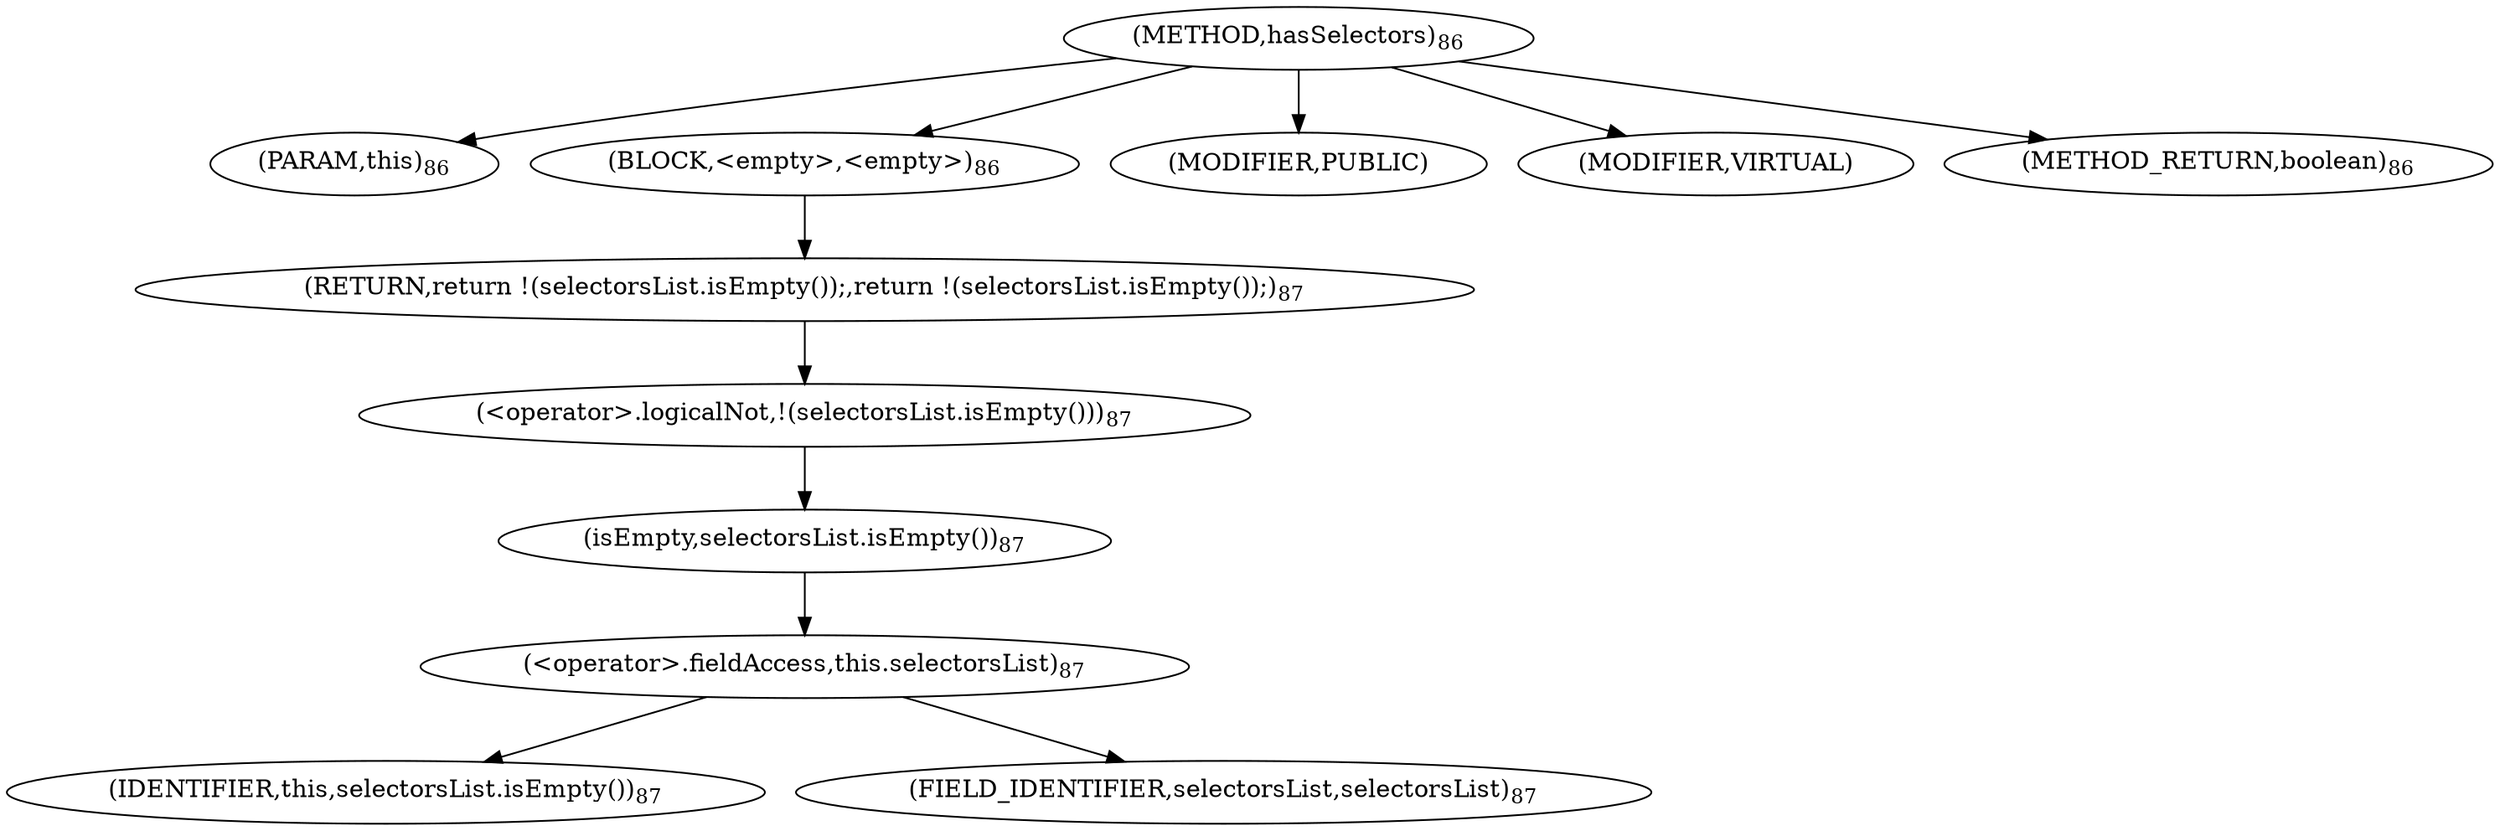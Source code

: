 digraph "hasSelectors" {  
"80" [label = <(METHOD,hasSelectors)<SUB>86</SUB>> ]
"81" [label = <(PARAM,this)<SUB>86</SUB>> ]
"82" [label = <(BLOCK,&lt;empty&gt;,&lt;empty&gt;)<SUB>86</SUB>> ]
"83" [label = <(RETURN,return !(selectorsList.isEmpty());,return !(selectorsList.isEmpty());)<SUB>87</SUB>> ]
"84" [label = <(&lt;operator&gt;.logicalNot,!(selectorsList.isEmpty()))<SUB>87</SUB>> ]
"85" [label = <(isEmpty,selectorsList.isEmpty())<SUB>87</SUB>> ]
"86" [label = <(&lt;operator&gt;.fieldAccess,this.selectorsList)<SUB>87</SUB>> ]
"87" [label = <(IDENTIFIER,this,selectorsList.isEmpty())<SUB>87</SUB>> ]
"88" [label = <(FIELD_IDENTIFIER,selectorsList,selectorsList)<SUB>87</SUB>> ]
"89" [label = <(MODIFIER,PUBLIC)> ]
"90" [label = <(MODIFIER,VIRTUAL)> ]
"91" [label = <(METHOD_RETURN,boolean)<SUB>86</SUB>> ]
  "80" -> "81" 
  "80" -> "82" 
  "80" -> "89" 
  "80" -> "90" 
  "80" -> "91" 
  "82" -> "83" 
  "83" -> "84" 
  "84" -> "85" 
  "85" -> "86" 
  "86" -> "87" 
  "86" -> "88" 
}
